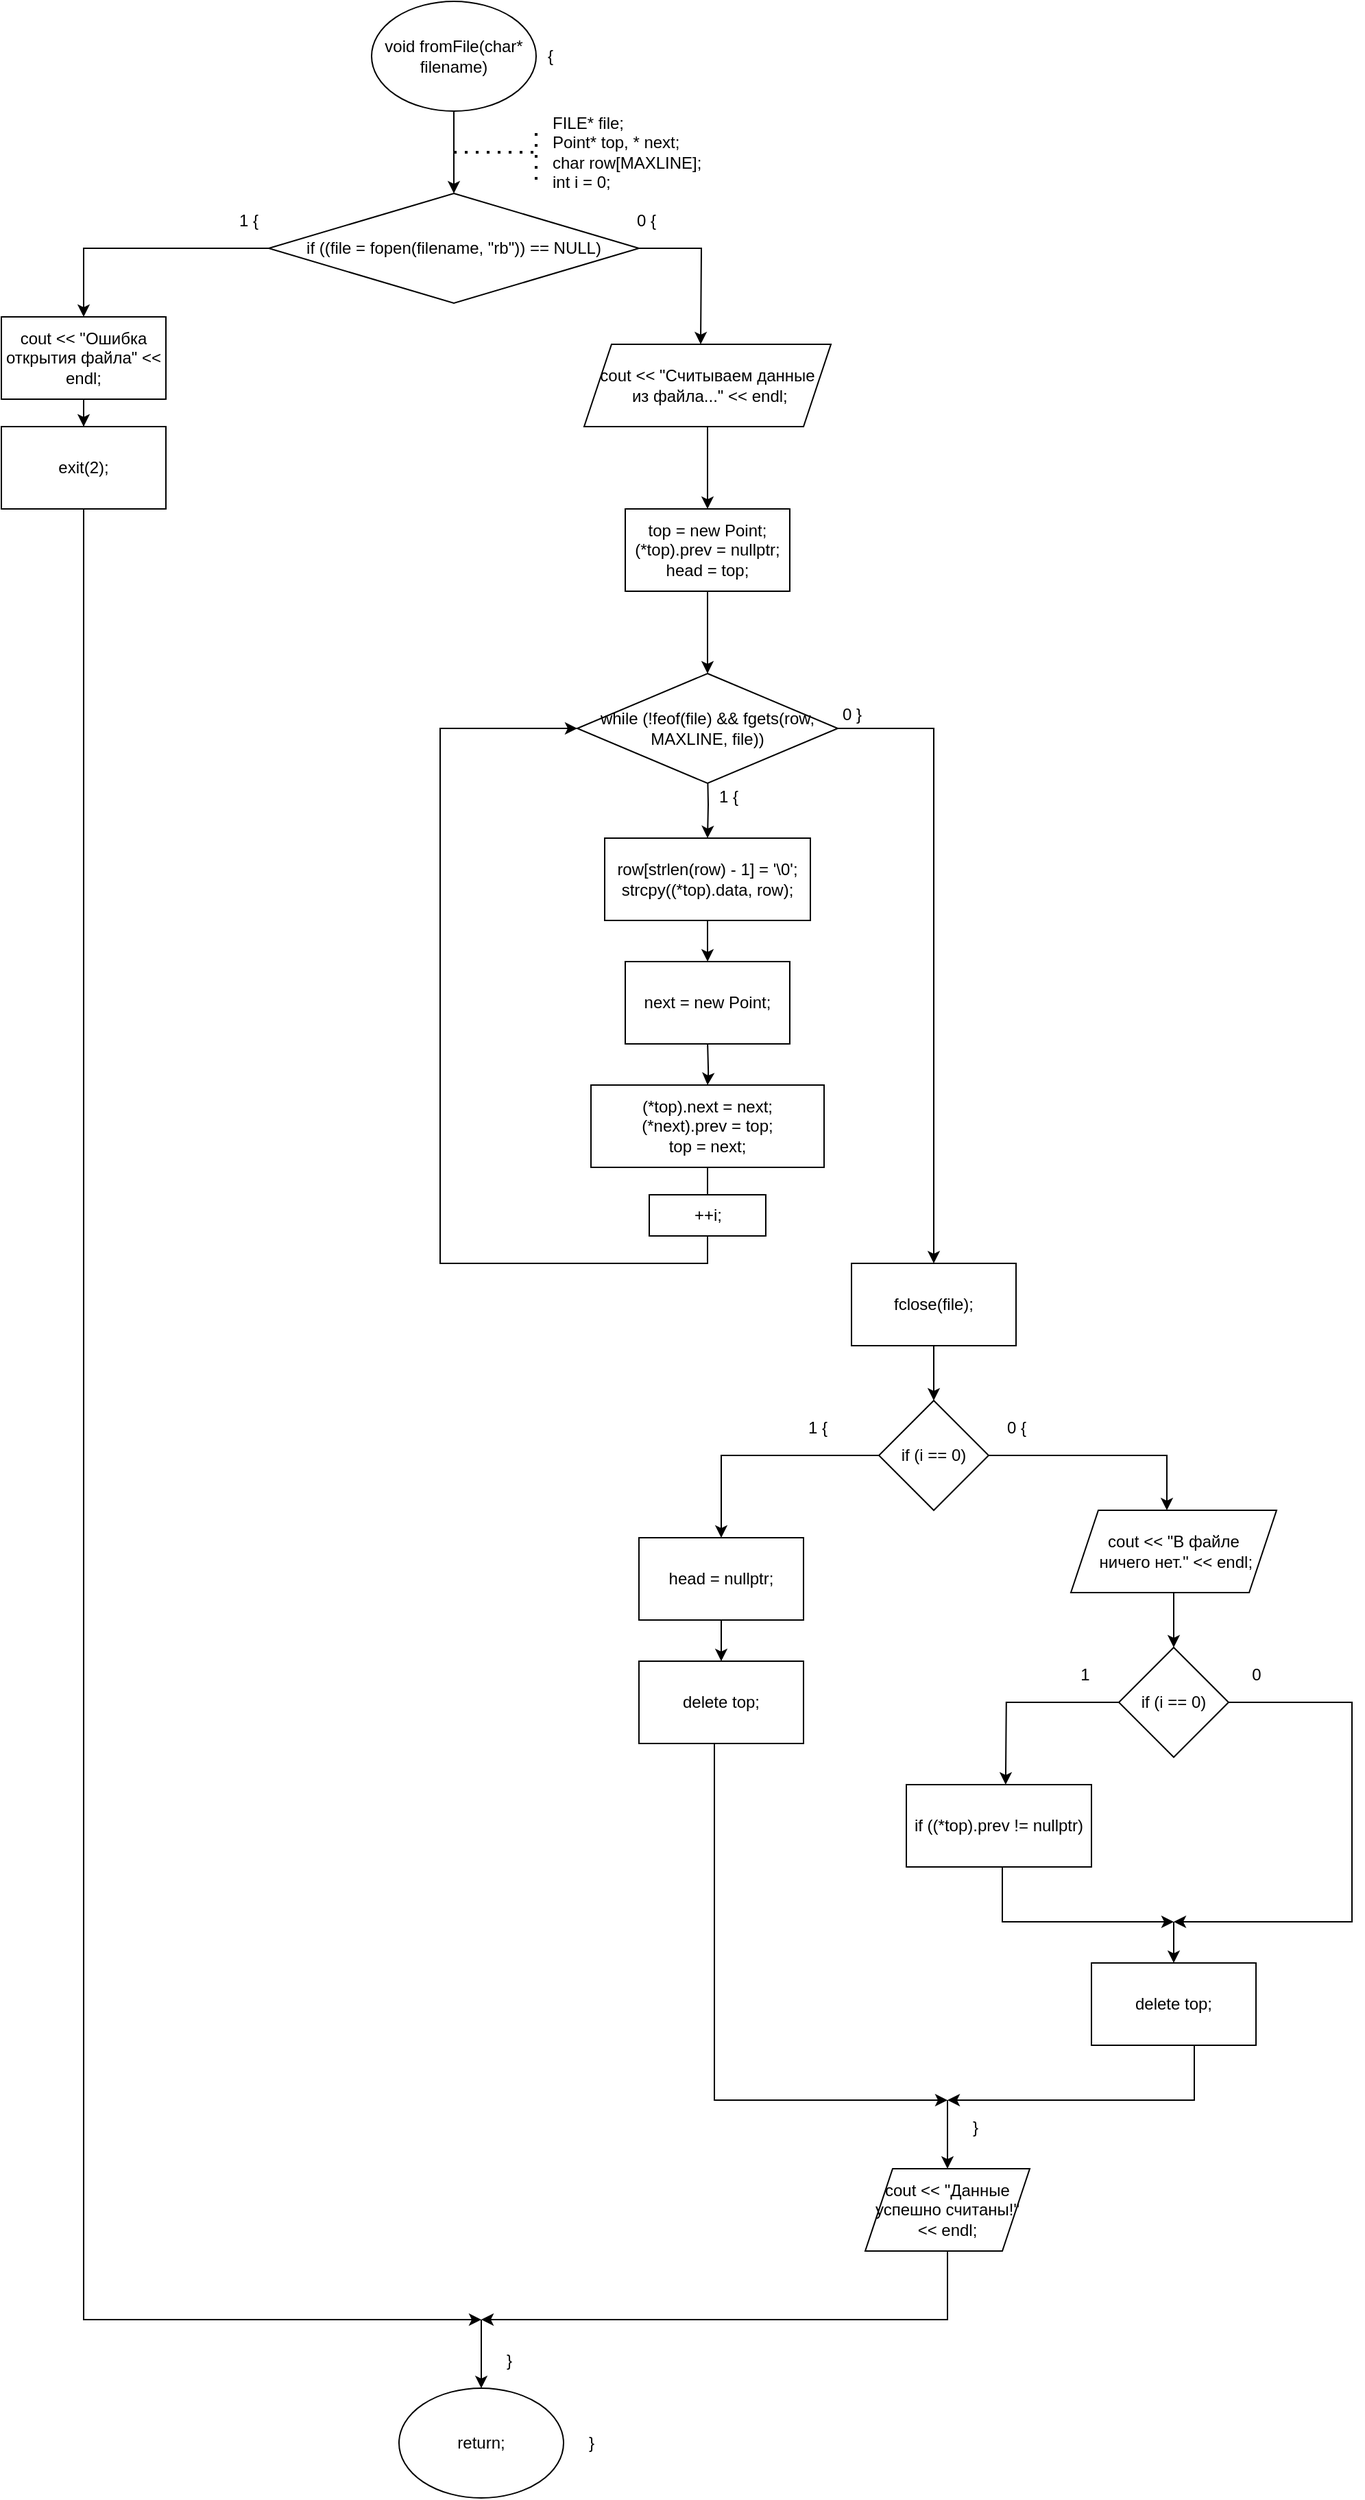 <mxfile version="13.9.9" type="device"><diagram id="YWfhJspyYf9QVY1NDWQl" name="Страница 1"><mxGraphModel dx="1704" dy="1008" grid="1" gridSize="10" guides="1" tooltips="1" connect="1" arrows="1" fold="1" page="1" pageScale="1" pageWidth="827" pageHeight="1169" math="0" shadow="0"><root><mxCell id="0"/><mxCell id="1" parent="0"/><mxCell id="4C5i6EMYdLF0sEBxPbeF-1" style="edgeStyle=orthogonalEdgeStyle;rounded=0;orthogonalLoop=1;jettySize=auto;html=1;entryX=0.5;entryY=0;entryDx=0;entryDy=0;" edge="1" parent="1" source="4C5i6EMYdLF0sEBxPbeF-2" target="4C5i6EMYdLF0sEBxPbeF-8"><mxGeometry relative="1" as="geometry"><mxPoint x="400" y="140" as="targetPoint"/></mxGeometry></mxCell><mxCell id="4C5i6EMYdLF0sEBxPbeF-2" value="void fromFile(char* filename)" style="ellipse;whiteSpace=wrap;html=1;" vertex="1" parent="1"><mxGeometry x="340" y="30" width="120" height="80" as="geometry"/></mxCell><mxCell id="4C5i6EMYdLF0sEBxPbeF-3" value="" style="endArrow=none;dashed=1;html=1;dashPattern=1 3;strokeWidth=2;" edge="1" parent="1"><mxGeometry width="50" height="50" relative="1" as="geometry"><mxPoint x="400" y="140" as="sourcePoint"/><mxPoint x="460" y="140" as="targetPoint"/></mxGeometry></mxCell><mxCell id="4C5i6EMYdLF0sEBxPbeF-4" value="FILE* file;&lt;br&gt;&lt;div&gt;Point* top, * next;&lt;br&gt;&lt;/div&gt;&lt;div&gt;char row[MAXLINE];&lt;br&gt;&lt;/div&gt;&lt;div&gt;int i = 0;&lt;/div&gt;" style="text;html=1;align=left;verticalAlign=middle;resizable=0;points=[];autosize=1;" vertex="1" parent="1"><mxGeometry x="470" y="110" width="120" height="60" as="geometry"/></mxCell><mxCell id="4C5i6EMYdLF0sEBxPbeF-5" value="" style="endArrow=none;dashed=1;html=1;dashPattern=1 3;strokeWidth=2;" edge="1" parent="1"><mxGeometry width="50" height="50" relative="1" as="geometry"><mxPoint x="460" y="160" as="sourcePoint"/><mxPoint x="460" y="120" as="targetPoint"/></mxGeometry></mxCell><mxCell id="4C5i6EMYdLF0sEBxPbeF-6" style="edgeStyle=orthogonalEdgeStyle;rounded=0;orthogonalLoop=1;jettySize=auto;html=1;" edge="1" parent="1" source="4C5i6EMYdLF0sEBxPbeF-8" target="4C5i6EMYdLF0sEBxPbeF-10"><mxGeometry relative="1" as="geometry"><mxPoint x="240" y="280" as="targetPoint"/></mxGeometry></mxCell><mxCell id="4C5i6EMYdLF0sEBxPbeF-7" style="edgeStyle=orthogonalEdgeStyle;rounded=0;orthogonalLoop=1;jettySize=auto;html=1;" edge="1" parent="1" source="4C5i6EMYdLF0sEBxPbeF-8"><mxGeometry relative="1" as="geometry"><mxPoint x="580" y="280" as="targetPoint"/></mxGeometry></mxCell><mxCell id="4C5i6EMYdLF0sEBxPbeF-8" value="if ((file = fopen(filename, &quot;rb&quot;)) == NULL)" style="rhombus;whiteSpace=wrap;html=1;" vertex="1" parent="1"><mxGeometry x="265" y="170" width="270" height="80" as="geometry"/></mxCell><mxCell id="4C5i6EMYdLF0sEBxPbeF-9" value="" style="edgeStyle=orthogonalEdgeStyle;rounded=0;orthogonalLoop=1;jettySize=auto;html=1;" edge="1" parent="1" source="4C5i6EMYdLF0sEBxPbeF-10" target="4C5i6EMYdLF0sEBxPbeF-15"><mxGeometry relative="1" as="geometry"/></mxCell><mxCell id="4C5i6EMYdLF0sEBxPbeF-10" value="cout &amp;lt;&amp;lt; &quot;Ошибка открытия файла&quot; &amp;lt;&amp;lt; endl;" style="rounded=0;whiteSpace=wrap;html=1;" vertex="1" parent="1"><mxGeometry x="70" y="260" width="120" height="60" as="geometry"/></mxCell><mxCell id="4C5i6EMYdLF0sEBxPbeF-11" value="1 {" style="text;html=1;align=center;verticalAlign=middle;resizable=0;points=[];autosize=1;" vertex="1" parent="1"><mxGeometry x="235" y="180" width="30" height="20" as="geometry"/></mxCell><mxCell id="4C5i6EMYdLF0sEBxPbeF-12" style="edgeStyle=orthogonalEdgeStyle;rounded=0;orthogonalLoop=1;jettySize=auto;html=1;" edge="1" parent="1" target="4C5i6EMYdLF0sEBxPbeF-18"><mxGeometry relative="1" as="geometry"><mxPoint x="585" y="640" as="targetPoint"/><mxPoint x="585" y="590" as="sourcePoint"/></mxGeometry></mxCell><mxCell id="4C5i6EMYdLF0sEBxPbeF-13" style="edgeStyle=orthogonalEdgeStyle;rounded=0;orthogonalLoop=1;jettySize=auto;html=1;exitX=1;exitY=0.5;exitDx=0;exitDy=0;" edge="1" parent="1" source="4C5i6EMYdLF0sEBxPbeF-33"><mxGeometry relative="1" as="geometry"><mxPoint x="750" y="950" as="targetPoint"/><Array as="points"><mxPoint x="750" y="560"/></Array><mxPoint x="710" y="550" as="sourcePoint"/></mxGeometry></mxCell><mxCell id="4C5i6EMYdLF0sEBxPbeF-14" style="edgeStyle=orthogonalEdgeStyle;rounded=0;orthogonalLoop=1;jettySize=auto;html=1;exitX=0.5;exitY=1;exitDx=0;exitDy=0;" edge="1" parent="1" source="4C5i6EMYdLF0sEBxPbeF-15"><mxGeometry relative="1" as="geometry"><mxPoint x="420" y="1720" as="targetPoint"/><Array as="points"><mxPoint x="130" y="1720"/><mxPoint x="410" y="1720"/></Array><mxPoint x="120" y="530" as="sourcePoint"/></mxGeometry></mxCell><mxCell id="4C5i6EMYdLF0sEBxPbeF-15" value="exit(2);" style="rounded=0;whiteSpace=wrap;html=1;" vertex="1" parent="1"><mxGeometry x="70" y="340" width="120" height="60" as="geometry"/></mxCell><mxCell id="4C5i6EMYdLF0sEBxPbeF-16" value="1 {" style="text;html=1;align=center;verticalAlign=middle;resizable=0;points=[];autosize=1;" vertex="1" parent="1"><mxGeometry x="585" y="600" width="30" height="20" as="geometry"/></mxCell><mxCell id="4C5i6EMYdLF0sEBxPbeF-17" style="edgeStyle=orthogonalEdgeStyle;rounded=0;orthogonalLoop=1;jettySize=auto;html=1;" edge="1" parent="1" source="4C5i6EMYdLF0sEBxPbeF-18"><mxGeometry relative="1" as="geometry"><mxPoint x="585.059" y="730" as="targetPoint"/></mxGeometry></mxCell><mxCell id="4C5i6EMYdLF0sEBxPbeF-18" value="&lt;div&gt;row[strlen(row) - 1] = '\0';&lt;/div&gt;&lt;div&gt;&lt;span&gt;&#9;&#9;&lt;/span&gt;strcpy((*top).data, row);&lt;/div&gt;" style="rounded=0;whiteSpace=wrap;html=1;" vertex="1" parent="1"><mxGeometry x="510" y="640" width="150" height="60" as="geometry"/></mxCell><mxCell id="4C5i6EMYdLF0sEBxPbeF-19" style="edgeStyle=orthogonalEdgeStyle;rounded=0;orthogonalLoop=1;jettySize=auto;html=1;" edge="1" parent="1" target="4C5i6EMYdLF0sEBxPbeF-21"><mxGeometry relative="1" as="geometry"><mxPoint x="585" y="820" as="targetPoint"/><mxPoint x="585.059" y="790" as="sourcePoint"/></mxGeometry></mxCell><mxCell id="4C5i6EMYdLF0sEBxPbeF-20" style="edgeStyle=orthogonalEdgeStyle;rounded=0;orthogonalLoop=1;jettySize=auto;html=1;entryX=0;entryY=0.5;entryDx=0;entryDy=0;" edge="1" parent="1" source="4C5i6EMYdLF0sEBxPbeF-21" target="4C5i6EMYdLF0sEBxPbeF-33"><mxGeometry relative="1" as="geometry"><mxPoint x="460" y="550" as="targetPoint"/><Array as="points"><mxPoint x="585" y="950"/><mxPoint x="390" y="950"/><mxPoint x="390" y="560"/></Array></mxGeometry></mxCell><mxCell id="4C5i6EMYdLF0sEBxPbeF-21" value="&lt;div&gt;(*top).next = next;&lt;/div&gt;&lt;div&gt;&lt;span&gt;&#9;&#9;&lt;/span&gt;(*next).prev = top;&lt;/div&gt;&lt;div&gt;&lt;span&gt;&#9;&#9;&lt;/span&gt;top = next;&lt;/div&gt;" style="rounded=0;whiteSpace=wrap;html=1;" vertex="1" parent="1"><mxGeometry x="500" y="820" width="170" height="60" as="geometry"/></mxCell><mxCell id="4C5i6EMYdLF0sEBxPbeF-22" value="0 }" style="text;html=1;align=center;verticalAlign=middle;resizable=0;points=[];autosize=1;" vertex="1" parent="1"><mxGeometry x="675" y="540" width="30" height="20" as="geometry"/></mxCell><mxCell id="4C5i6EMYdLF0sEBxPbeF-23" value="0 {" style="text;html=1;align=center;verticalAlign=middle;resizable=0;points=[];autosize=1;" vertex="1" parent="1"><mxGeometry x="525" y="180" width="30" height="20" as="geometry"/></mxCell><mxCell id="4C5i6EMYdLF0sEBxPbeF-29" value="{" style="text;html=1;align=center;verticalAlign=middle;resizable=0;points=[];autosize=1;" vertex="1" parent="1"><mxGeometry x="460" y="60" width="20" height="20" as="geometry"/></mxCell><mxCell id="4C5i6EMYdLF0sEBxPbeF-30" style="edgeStyle=orthogonalEdgeStyle;rounded=0;orthogonalLoop=1;jettySize=auto;html=1;entryX=0.5;entryY=0;entryDx=0;entryDy=0;" edge="1" parent="1" source="4C5i6EMYdLF0sEBxPbeF-36" target="4C5i6EMYdLF0sEBxPbeF-33"><mxGeometry relative="1" as="geometry"><mxPoint x="585" y="380" as="targetPoint"/></mxGeometry></mxCell><mxCell id="4C5i6EMYdLF0sEBxPbeF-31" value="cout &amp;lt;&amp;lt; &quot;Считываем данные&lt;br&gt;&amp;nbsp;из файла...&quot; &amp;lt;&amp;lt; endl;" style="shape=parallelogram;perimeter=parallelogramPerimeter;whiteSpace=wrap;html=1;fixedSize=1;" vertex="1" parent="1"><mxGeometry x="495" y="280" width="180" height="60" as="geometry"/></mxCell><mxCell id="4C5i6EMYdLF0sEBxPbeF-32" value="next = new Point;" style="rounded=0;whiteSpace=wrap;html=1;" vertex="1" parent="1"><mxGeometry x="525" y="730" width="120" height="60" as="geometry"/></mxCell><mxCell id="4C5i6EMYdLF0sEBxPbeF-33" value="while (!feof(file) &amp;amp;&amp;amp; fgets(row, MAXLINE, file))" style="rhombus;whiteSpace=wrap;html=1;" vertex="1" parent="1"><mxGeometry x="490" y="520" width="190" height="80" as="geometry"/></mxCell><mxCell id="4C5i6EMYdLF0sEBxPbeF-36" value="&lt;div&gt;&lt;span&gt;&#9;&lt;/span&gt;top = new Point;&lt;/div&gt;&lt;div&gt;&lt;span&gt;&#9;&lt;/span&gt;(*top).prev = nullptr;&lt;/div&gt;&lt;div&gt;&lt;span&gt;&#9;&lt;/span&gt;head = top;&lt;/div&gt;" style="rounded=0;whiteSpace=wrap;html=1;" vertex="1" parent="1"><mxGeometry x="525" y="400" width="120" height="60" as="geometry"/></mxCell><mxCell id="4C5i6EMYdLF0sEBxPbeF-37" style="edgeStyle=orthogonalEdgeStyle;rounded=0;orthogonalLoop=1;jettySize=auto;html=1;entryX=0.5;entryY=0;entryDx=0;entryDy=0;" edge="1" parent="1" source="4C5i6EMYdLF0sEBxPbeF-31" target="4C5i6EMYdLF0sEBxPbeF-36"><mxGeometry relative="1" as="geometry"><mxPoint x="585" y="520" as="targetPoint"/><mxPoint x="585" y="340" as="sourcePoint"/></mxGeometry></mxCell><mxCell id="4C5i6EMYdLF0sEBxPbeF-40" value="++i;" style="rounded=0;whiteSpace=wrap;html=1;" vertex="1" parent="1"><mxGeometry x="542.5" y="900" width="85" height="30" as="geometry"/></mxCell><mxCell id="4C5i6EMYdLF0sEBxPbeF-45" style="edgeStyle=orthogonalEdgeStyle;rounded=0;orthogonalLoop=1;jettySize=auto;html=1;" edge="1" parent="1" source="4C5i6EMYdLF0sEBxPbeF-44" target="4C5i6EMYdLF0sEBxPbeF-46"><mxGeometry relative="1" as="geometry"><mxPoint x="750" y="1060" as="targetPoint"/></mxGeometry></mxCell><mxCell id="4C5i6EMYdLF0sEBxPbeF-44" value="fclose(file);" style="rounded=0;whiteSpace=wrap;html=1;" vertex="1" parent="1"><mxGeometry x="690" y="950" width="120" height="60" as="geometry"/></mxCell><mxCell id="4C5i6EMYdLF0sEBxPbeF-47" style="edgeStyle=orthogonalEdgeStyle;rounded=0;orthogonalLoop=1;jettySize=auto;html=1;" edge="1" parent="1" source="4C5i6EMYdLF0sEBxPbeF-46" target="4C5i6EMYdLF0sEBxPbeF-48"><mxGeometry relative="1" as="geometry"><mxPoint x="620" y="1180" as="targetPoint"/></mxGeometry></mxCell><mxCell id="4C5i6EMYdLF0sEBxPbeF-51" style="edgeStyle=orthogonalEdgeStyle;rounded=0;orthogonalLoop=1;jettySize=auto;html=1;" edge="1" parent="1" source="4C5i6EMYdLF0sEBxPbeF-46" target="4C5i6EMYdLF0sEBxPbeF-54"><mxGeometry relative="1" as="geometry"><mxPoint x="920" y="1130" as="targetPoint"/><Array as="points"><mxPoint x="920" y="1090"/></Array></mxGeometry></mxCell><mxCell id="4C5i6EMYdLF0sEBxPbeF-46" value="if (i == 0)" style="rhombus;whiteSpace=wrap;html=1;" vertex="1" parent="1"><mxGeometry x="710" y="1050" width="80" height="80" as="geometry"/></mxCell><mxCell id="4C5i6EMYdLF0sEBxPbeF-49" style="edgeStyle=orthogonalEdgeStyle;rounded=0;orthogonalLoop=1;jettySize=auto;html=1;" edge="1" parent="1" source="4C5i6EMYdLF0sEBxPbeF-48" target="4C5i6EMYdLF0sEBxPbeF-50"><mxGeometry relative="1" as="geometry"><mxPoint x="620" y="1250" as="targetPoint"/></mxGeometry></mxCell><mxCell id="4C5i6EMYdLF0sEBxPbeF-48" value="&amp;nbsp;head = nullptr;&amp;nbsp;" style="rounded=0;whiteSpace=wrap;html=1;" vertex="1" parent="1"><mxGeometry x="535" y="1150" width="120" height="60" as="geometry"/></mxCell><mxCell id="4C5i6EMYdLF0sEBxPbeF-68" style="edgeStyle=orthogonalEdgeStyle;rounded=0;orthogonalLoop=1;jettySize=auto;html=1;" edge="1" parent="1" source="4C5i6EMYdLF0sEBxPbeF-50"><mxGeometry relative="1" as="geometry"><mxPoint x="760" y="1560" as="targetPoint"/><Array as="points"><mxPoint x="590" y="1560"/></Array></mxGeometry></mxCell><mxCell id="4C5i6EMYdLF0sEBxPbeF-50" value="&lt;span&gt;delete top;&lt;/span&gt;" style="rounded=0;whiteSpace=wrap;html=1;" vertex="1" parent="1"><mxGeometry x="535" y="1240" width="120" height="60" as="geometry"/></mxCell><mxCell id="4C5i6EMYdLF0sEBxPbeF-52" value="1 {" style="text;html=1;align=center;verticalAlign=middle;resizable=0;points=[];autosize=1;" vertex="1" parent="1"><mxGeometry x="650" y="1060" width="30" height="20" as="geometry"/></mxCell><mxCell id="4C5i6EMYdLF0sEBxPbeF-53" value="0 {" style="text;html=1;align=center;verticalAlign=middle;resizable=0;points=[];autosize=1;" vertex="1" parent="1"><mxGeometry x="795" y="1060" width="30" height="20" as="geometry"/></mxCell><mxCell id="4C5i6EMYdLF0sEBxPbeF-67" style="edgeStyle=orthogonalEdgeStyle;rounded=0;orthogonalLoop=1;jettySize=auto;html=1;entryX=0.5;entryY=0;entryDx=0;entryDy=0;" edge="1" parent="1" source="4C5i6EMYdLF0sEBxPbeF-54" target="4C5i6EMYdLF0sEBxPbeF-57"><mxGeometry relative="1" as="geometry"/></mxCell><mxCell id="4C5i6EMYdLF0sEBxPbeF-54" value="cout &amp;lt;&amp;lt; &quot;В файле&lt;br&gt;&amp;nbsp;ничего нет.&quot; &amp;lt;&amp;lt; endl;" style="shape=parallelogram;perimeter=parallelogramPerimeter;whiteSpace=wrap;html=1;fixedSize=1;" vertex="1" parent="1"><mxGeometry x="850" y="1130" width="150" height="60" as="geometry"/></mxCell><mxCell id="4C5i6EMYdLF0sEBxPbeF-55" style="edgeStyle=orthogonalEdgeStyle;rounded=0;orthogonalLoop=1;jettySize=auto;html=1;" edge="1" parent="1" source="4C5i6EMYdLF0sEBxPbeF-57"><mxGeometry relative="1" as="geometry"><mxPoint x="802.429" y="1330.0" as="targetPoint"/></mxGeometry></mxCell><mxCell id="4C5i6EMYdLF0sEBxPbeF-56" style="edgeStyle=orthogonalEdgeStyle;rounded=0;orthogonalLoop=1;jettySize=auto;html=1;" edge="1" parent="1" source="4C5i6EMYdLF0sEBxPbeF-57"><mxGeometry relative="1" as="geometry"><mxPoint x="925" y="1430" as="targetPoint"/><Array as="points"><mxPoint x="1055" y="1270"/><mxPoint x="1055" y="1430"/></Array></mxGeometry></mxCell><mxCell id="4C5i6EMYdLF0sEBxPbeF-57" value="if (i == 0)" style="rhombus;whiteSpace=wrap;html=1;" vertex="1" parent="1"><mxGeometry x="885" y="1230" width="80" height="80" as="geometry"/></mxCell><mxCell id="4C5i6EMYdLF0sEBxPbeF-64" style="edgeStyle=orthogonalEdgeStyle;rounded=0;orthogonalLoop=1;jettySize=auto;html=1;" edge="1" parent="1"><mxGeometry relative="1" as="geometry"><mxPoint x="925" y="1430" as="targetPoint"/><mxPoint x="795.0" y="1390" as="sourcePoint"/><Array as="points"><mxPoint x="800" y="1390"/><mxPoint x="800" y="1430"/></Array></mxGeometry></mxCell><mxCell id="4C5i6EMYdLF0sEBxPbeF-59" value="if ((*top).prev != nullptr)" style="rounded=0;whiteSpace=wrap;html=1;" vertex="1" parent="1"><mxGeometry x="730" y="1330" width="135" height="60" as="geometry"/></mxCell><mxCell id="4C5i6EMYdLF0sEBxPbeF-61" value="1" style="text;html=1;align=center;verticalAlign=middle;resizable=0;points=[];autosize=1;" vertex="1" parent="1"><mxGeometry x="850" y="1240" width="20" height="20" as="geometry"/></mxCell><mxCell id="4C5i6EMYdLF0sEBxPbeF-62" value="0" style="text;html=1;align=center;verticalAlign=middle;resizable=0;points=[];autosize=1;" vertex="1" parent="1"><mxGeometry x="975" y="1240" width="20" height="20" as="geometry"/></mxCell><mxCell id="4C5i6EMYdLF0sEBxPbeF-65" value="" style="endArrow=classic;html=1;" edge="1" parent="1" target="4C5i6EMYdLF0sEBxPbeF-66"><mxGeometry width="50" height="50" relative="1" as="geometry"><mxPoint x="925" y="1430" as="sourcePoint"/><mxPoint x="925" y="1470" as="targetPoint"/></mxGeometry></mxCell><mxCell id="4C5i6EMYdLF0sEBxPbeF-69" style="edgeStyle=orthogonalEdgeStyle;rounded=0;orthogonalLoop=1;jettySize=auto;html=1;" edge="1" parent="1" source="4C5i6EMYdLF0sEBxPbeF-66"><mxGeometry relative="1" as="geometry"><mxPoint x="760" y="1560" as="targetPoint"/><Array as="points"><mxPoint x="940" y="1560"/></Array></mxGeometry></mxCell><mxCell id="4C5i6EMYdLF0sEBxPbeF-66" value="delete top;" style="rounded=0;whiteSpace=wrap;html=1;" vertex="1" parent="1"><mxGeometry x="865" y="1460" width="120" height="60" as="geometry"/></mxCell><mxCell id="4C5i6EMYdLF0sEBxPbeF-70" value="" style="endArrow=classic;html=1;" edge="1" parent="1"><mxGeometry width="50" height="50" relative="1" as="geometry"><mxPoint x="760" y="1560" as="sourcePoint"/><mxPoint x="760" y="1610" as="targetPoint"/></mxGeometry></mxCell><mxCell id="4C5i6EMYdLF0sEBxPbeF-74" style="edgeStyle=orthogonalEdgeStyle;rounded=0;orthogonalLoop=1;jettySize=auto;html=1;" edge="1" parent="1" source="4C5i6EMYdLF0sEBxPbeF-72"><mxGeometry relative="1" as="geometry"><mxPoint x="420" y="1720" as="targetPoint"/><Array as="points"><mxPoint x="760" y="1720"/><mxPoint x="750" y="1720"/></Array></mxGeometry></mxCell><mxCell id="4C5i6EMYdLF0sEBxPbeF-72" value="cout &amp;lt;&amp;lt; &quot;Данные успешно считаны!&quot; &amp;lt;&amp;lt; endl;" style="shape=parallelogram;perimeter=parallelogramPerimeter;whiteSpace=wrap;html=1;fixedSize=1;" vertex="1" parent="1"><mxGeometry x="700" y="1610" width="120" height="60" as="geometry"/></mxCell><mxCell id="4C5i6EMYdLF0sEBxPbeF-73" value="}" style="text;html=1;align=center;verticalAlign=middle;resizable=0;points=[];autosize=1;" vertex="1" parent="1"><mxGeometry x="770" y="1570" width="20" height="20" as="geometry"/></mxCell><mxCell id="4C5i6EMYdLF0sEBxPbeF-75" value="" style="endArrow=classic;html=1;" edge="1" parent="1" target="4C5i6EMYdLF0sEBxPbeF-76"><mxGeometry width="50" height="50" relative="1" as="geometry"><mxPoint x="420" y="1720" as="sourcePoint"/><mxPoint x="420" y="1810" as="targetPoint"/></mxGeometry></mxCell><mxCell id="4C5i6EMYdLF0sEBxPbeF-76" value="return;" style="ellipse;whiteSpace=wrap;html=1;" vertex="1" parent="1"><mxGeometry x="360" y="1770" width="120" height="80" as="geometry"/></mxCell><mxCell id="4C5i6EMYdLF0sEBxPbeF-77" value="}" style="text;html=1;align=center;verticalAlign=middle;resizable=0;points=[];autosize=1;" vertex="1" parent="1"><mxGeometry x="490" y="1800" width="20" height="20" as="geometry"/></mxCell><mxCell id="4C5i6EMYdLF0sEBxPbeF-78" value="}" style="text;html=1;align=center;verticalAlign=middle;resizable=0;points=[];autosize=1;" vertex="1" parent="1"><mxGeometry x="430" y="1740" width="20" height="20" as="geometry"/></mxCell></root></mxGraphModel></diagram></mxfile>